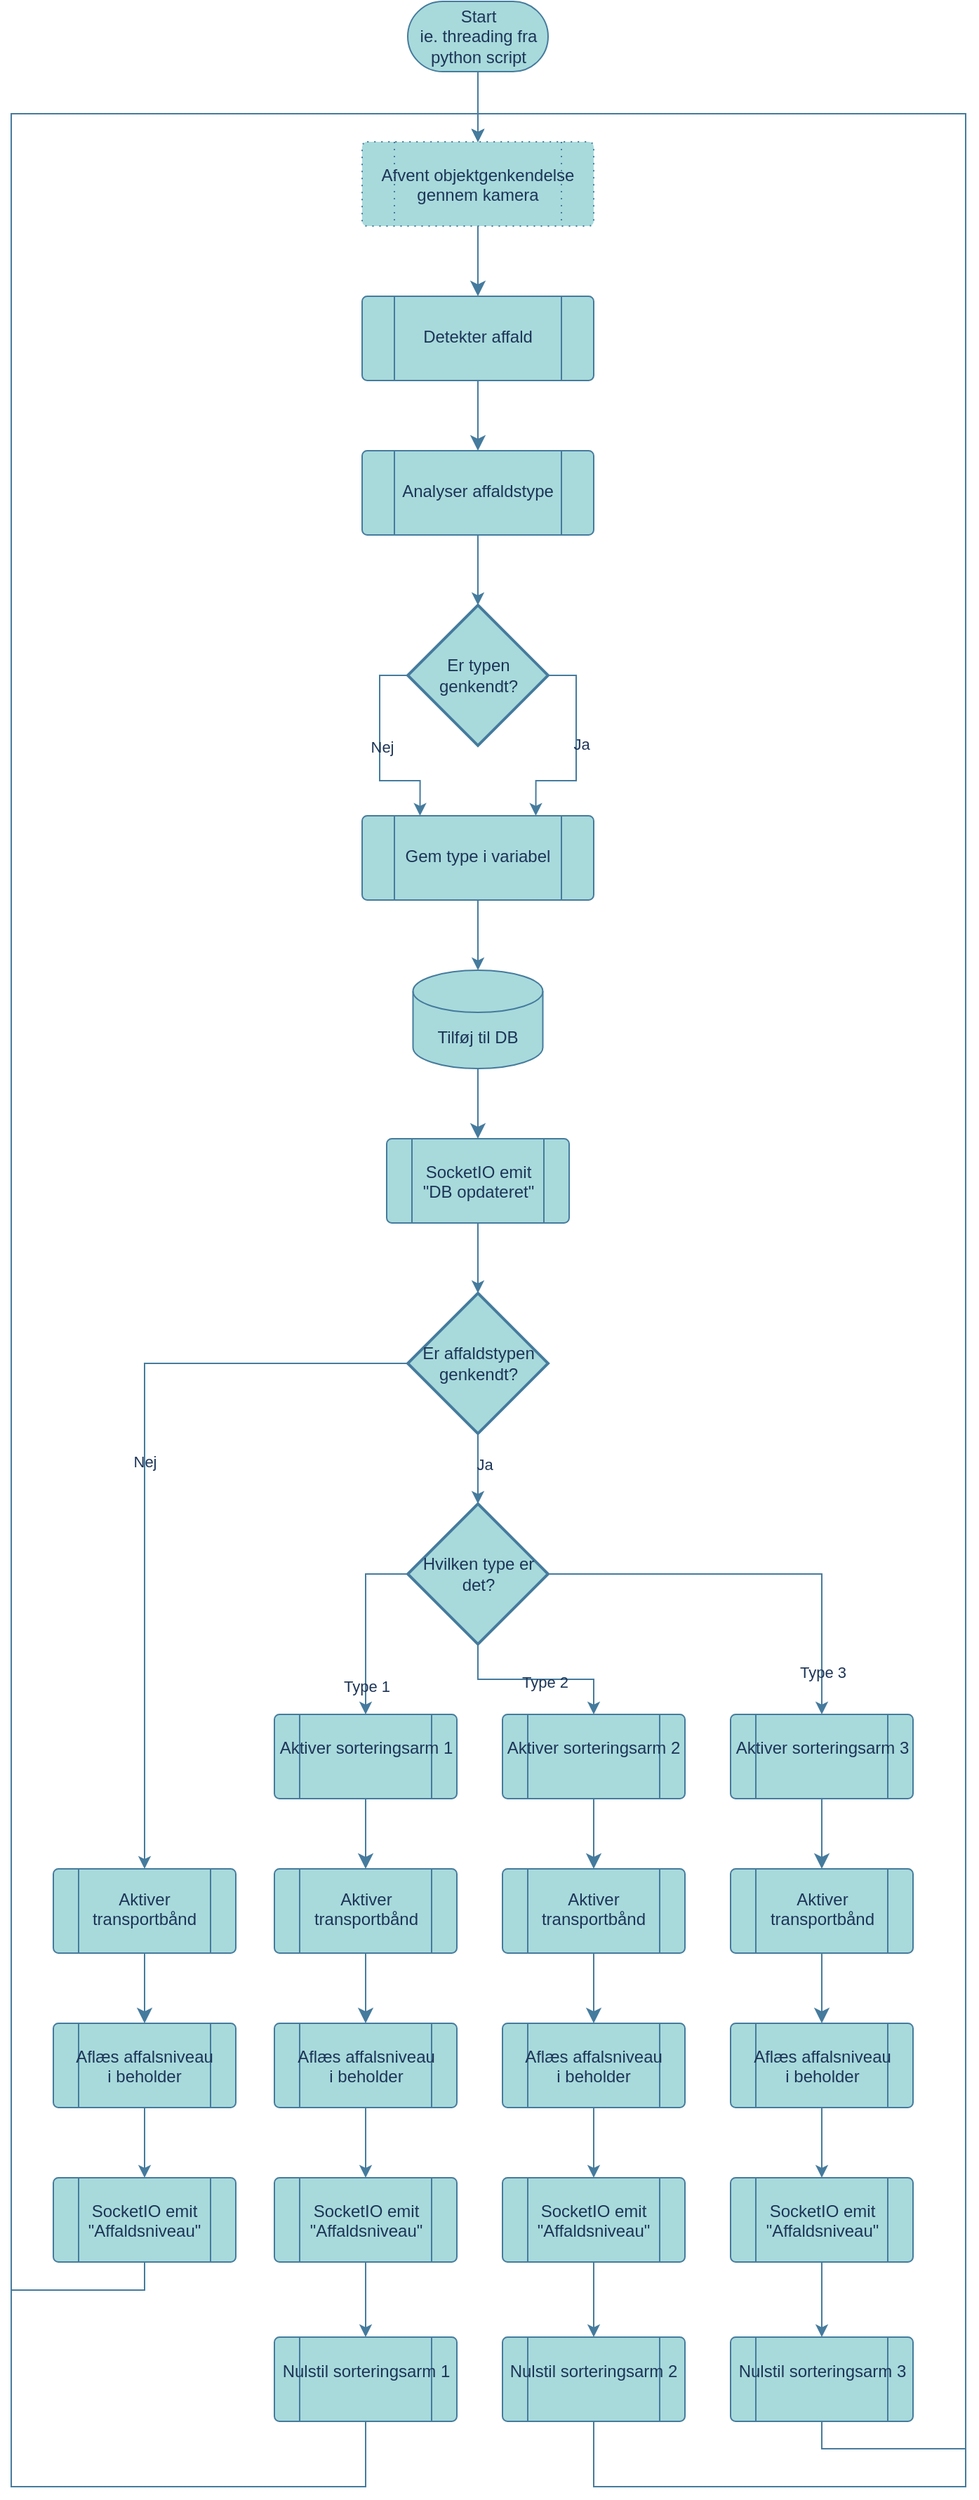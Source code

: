 <mxfile version="27.0.1">
  <diagram id="C5RBs43oDa-KdzZeNtuy" name="Page-1">
    <mxGraphModel dx="1828" dy="915" grid="1" gridSize="10" guides="1" tooltips="1" connect="1" arrows="1" fold="1" page="1" pageScale="1" pageWidth="827" pageHeight="1169" math="0" shadow="0">
      <root>
        <mxCell id="WIyWlLk6GJQsqaUBKTNV-0" />
        <mxCell id="WIyWlLk6GJQsqaUBKTNV-1" parent="WIyWlLk6GJQsqaUBKTNV-0" />
        <mxCell id="pL7CIJNP_Q8i5DddQ-Op-0" value="" style="edgeStyle=orthogonalEdgeStyle;rounded=0;orthogonalLoop=1;jettySize=auto;html=1;labelBackgroundColor=none;strokeColor=#457B9D;fontColor=default;" parent="WIyWlLk6GJQsqaUBKTNV-1" source="QhAMZW8vx8BIPs0i-Lc7-0" target="gzx1Br3Ao_lehXTcNj6R-1" edge="1">
          <mxGeometry relative="1" as="geometry" />
        </mxCell>
        <mxCell id="QhAMZW8vx8BIPs0i-Lc7-0" value="Start&lt;div&gt;ie. threading fra python script&lt;/div&gt;" style="html=1;dashed=0;whiteSpace=wrap;shape=mxgraph.dfd.start;rounded=0;labelBackgroundColor=none;fillColor=#A8DADC;strokeColor=#457B9D;fontColor=#1D3557;" parent="WIyWlLk6GJQsqaUBKTNV-1" vertex="1">
          <mxGeometry x="372.5" y="30" width="100" height="50" as="geometry" />
        </mxCell>
        <mxCell id="I90foCp7rMowlihPEcc8-8" value="" style="edgeStyle=none;curved=1;rounded=0;orthogonalLoop=1;jettySize=auto;html=1;fontSize=12;startSize=8;endSize=8;labelBackgroundColor=none;strokeColor=#457B9D;fontColor=default;" parent="WIyWlLk6GJQsqaUBKTNV-1" source="gzx1Br3Ao_lehXTcNj6R-1" target="I90foCp7rMowlihPEcc8-7" edge="1">
          <mxGeometry relative="1" as="geometry" />
        </mxCell>
        <mxCell id="gzx1Br3Ao_lehXTcNj6R-1" value="Afvent objektgenkendelse&lt;br&gt;gennem kamera" style="verticalLabelPosition=bottom;verticalAlign=top;html=1;shape=process;whiteSpace=wrap;rounded=1;size=0.14;arcSize=6;align=center;spacingTop=-50;strokeColor=#457B9D;dashed=1;dashPattern=1 4;labelBackgroundColor=none;fillColor=#A8DADC;fontColor=#1D3557;" parent="WIyWlLk6GJQsqaUBKTNV-1" vertex="1">
          <mxGeometry x="340" y="130" width="165" height="60" as="geometry" />
        </mxCell>
        <mxCell id="pL7CIJNP_Q8i5DddQ-Op-2" value="" style="edgeStyle=orthogonalEdgeStyle;rounded=0;orthogonalLoop=1;jettySize=auto;html=1;labelBackgroundColor=none;strokeColor=#457B9D;fontColor=default;" parent="WIyWlLk6GJQsqaUBKTNV-1" source="gzx1Br3Ao_lehXTcNj6R-5" target="pL7CIJNP_Q8i5DddQ-Op-1" edge="1">
          <mxGeometry relative="1" as="geometry" />
        </mxCell>
        <mxCell id="gzx1Br3Ao_lehXTcNj6R-5" value="Analyser affaldstype" style="verticalLabelPosition=bottom;verticalAlign=top;html=1;shape=process;whiteSpace=wrap;rounded=1;size=0.14;arcSize=6;align=center;spacingTop=-45;labelBackgroundColor=none;fillColor=#A8DADC;strokeColor=#457B9D;fontColor=#1D3557;" parent="WIyWlLk6GJQsqaUBKTNV-1" vertex="1">
          <mxGeometry x="340" y="350" width="165" height="60" as="geometry" />
        </mxCell>
        <mxCell id="I90foCp7rMowlihPEcc8-33" style="edgeStyle=none;curved=1;rounded=0;orthogonalLoop=1;jettySize=auto;html=1;exitX=0.5;exitY=1;exitDx=0;exitDy=0;exitPerimeter=0;strokeColor=#457B9D;fontSize=12;fontColor=default;startSize=8;endSize=8;fillColor=#A8DADC;entryX=0.5;entryY=0;entryDx=0;entryDy=0;labelBackgroundColor=none;" parent="WIyWlLk6GJQsqaUBKTNV-1" source="gzx1Br3Ao_lehXTcNj6R-9" target="QrypKWZ2PqcnBg0I3XX8-7" edge="1">
          <mxGeometry relative="1" as="geometry" />
        </mxCell>
        <mxCell id="gzx1Br3Ao_lehXTcNj6R-9" value="Tilføj til DB" style="shape=cylinder3;whiteSpace=wrap;html=1;boundedLbl=1;backgroundOutline=1;size=15;rounded=0;labelBackgroundColor=none;fillColor=#A8DADC;strokeColor=#457B9D;fontColor=#1D3557;" parent="WIyWlLk6GJQsqaUBKTNV-1" vertex="1">
          <mxGeometry x="376.25" y="720" width="92.5" height="70" as="geometry" />
        </mxCell>
        <mxCell id="I90foCp7rMowlihPEcc8-19" value="" style="edgeStyle=none;curved=1;rounded=0;orthogonalLoop=1;jettySize=auto;html=1;fontSize=12;startSize=8;endSize=8;labelBackgroundColor=none;strokeColor=#457B9D;fontColor=default;" parent="WIyWlLk6GJQsqaUBKTNV-1" source="gzx1Br3Ao_lehXTcNj6R-18" target="I90foCp7rMowlihPEcc8-18" edge="1">
          <mxGeometry relative="1" as="geometry" />
        </mxCell>
        <mxCell id="gzx1Br3Ao_lehXTcNj6R-18" value="Aktiver sorteringsarm 2" style="verticalLabelPosition=bottom;verticalAlign=top;html=1;shape=process;whiteSpace=wrap;rounded=1;size=0.14;arcSize=6;align=center;spacingTop=-50;labelBackgroundColor=none;fillColor=#A8DADC;strokeColor=#457B9D;fontColor=#1D3557;" parent="WIyWlLk6GJQsqaUBKTNV-1" vertex="1">
          <mxGeometry x="440" y="1250" width="130" height="60" as="geometry" />
        </mxCell>
        <mxCell id="I90foCp7rMowlihPEcc8-10" style="edgeStyle=none;curved=1;rounded=0;orthogonalLoop=1;jettySize=auto;html=1;exitX=0.5;exitY=1;exitDx=0;exitDy=0;entryX=0.5;entryY=0;entryDx=0;entryDy=0;fontSize=12;startSize=8;endSize=8;labelBackgroundColor=none;strokeColor=#457B9D;fontColor=default;" parent="WIyWlLk6GJQsqaUBKTNV-1" source="I90foCp7rMowlihPEcc8-7" target="gzx1Br3Ao_lehXTcNj6R-5" edge="1">
          <mxGeometry relative="1" as="geometry" />
        </mxCell>
        <mxCell id="I90foCp7rMowlihPEcc8-7" value="Detekter affald" style="verticalLabelPosition=bottom;verticalAlign=top;html=1;shape=process;whiteSpace=wrap;rounded=1;size=0.14;arcSize=6;align=center;spacingTop=-45;labelBackgroundColor=none;fillColor=#A8DADC;strokeColor=#457B9D;fontColor=#1D3557;" parent="WIyWlLk6GJQsqaUBKTNV-1" vertex="1">
          <mxGeometry x="340" y="240" width="165" height="60" as="geometry" />
        </mxCell>
        <mxCell id="I90foCp7rMowlihPEcc8-26" value="" style="edgeStyle=none;curved=1;rounded=0;orthogonalLoop=1;jettySize=auto;html=1;fontSize=12;startSize=8;endSize=8;labelBackgroundColor=none;strokeColor=#457B9D;fontColor=default;" parent="WIyWlLk6GJQsqaUBKTNV-1" source="I90foCp7rMowlihPEcc8-18" target="I90foCp7rMowlihPEcc8-24" edge="1">
          <mxGeometry relative="1" as="geometry" />
        </mxCell>
        <mxCell id="I90foCp7rMowlihPEcc8-18" value="Aktiver &lt;br&gt;transportbånd" style="verticalLabelPosition=bottom;verticalAlign=top;html=1;shape=process;whiteSpace=wrap;rounded=1;size=0.14;arcSize=6;align=center;spacingTop=-52;labelBackgroundColor=none;fillColor=#A8DADC;strokeColor=#457B9D;fontColor=#1D3557;" parent="WIyWlLk6GJQsqaUBKTNV-1" vertex="1">
          <mxGeometry x="440" y="1360" width="130" height="60" as="geometry" />
        </mxCell>
        <mxCell id="QrypKWZ2PqcnBg0I3XX8-10" value="" style="edgeStyle=orthogonalEdgeStyle;rounded=0;orthogonalLoop=1;jettySize=auto;html=1;labelBackgroundColor=none;strokeColor=#457B9D;fontColor=default;" parent="WIyWlLk6GJQsqaUBKTNV-1" source="I90foCp7rMowlihPEcc8-24" target="QrypKWZ2PqcnBg0I3XX8-9" edge="1">
          <mxGeometry relative="1" as="geometry" />
        </mxCell>
        <mxCell id="I90foCp7rMowlihPEcc8-24" value="Aflæs affalsniveau&lt;br&gt;i beholder" style="verticalLabelPosition=bottom;verticalAlign=top;html=1;shape=process;whiteSpace=wrap;rounded=1;size=0.14;arcSize=6;align=center;spacingTop=-50;labelBackgroundColor=none;fillColor=#A8DADC;strokeColor=#457B9D;fontColor=#1D3557;" parent="WIyWlLk6GJQsqaUBKTNV-1" vertex="1">
          <mxGeometry x="440" y="1470" width="130" height="60" as="geometry" />
        </mxCell>
        <mxCell id="LZ2Dw7NeEQNHBlK7-rff-3" style="edgeStyle=orthogonalEdgeStyle;rounded=0;orthogonalLoop=1;jettySize=auto;html=1;exitX=1;exitY=0.5;exitDx=0;exitDy=0;exitPerimeter=0;entryX=0.75;entryY=0;entryDx=0;entryDy=0;labelBackgroundColor=none;strokeColor=#457B9D;fontColor=default;" edge="1" parent="WIyWlLk6GJQsqaUBKTNV-1" source="pL7CIJNP_Q8i5DddQ-Op-1" target="QrypKWZ2PqcnBg0I3XX8-1">
          <mxGeometry relative="1" as="geometry" />
        </mxCell>
        <mxCell id="LZ2Dw7NeEQNHBlK7-rff-4" value="Ja" style="edgeLabel;html=1;align=center;verticalAlign=middle;resizable=0;points=[];labelBackgroundColor=none;fontColor=#1D3557;" vertex="1" connectable="0" parent="LZ2Dw7NeEQNHBlK7-rff-3">
          <mxGeometry x="-0.072" y="3" relative="1" as="geometry">
            <mxPoint as="offset" />
          </mxGeometry>
        </mxCell>
        <mxCell id="LZ2Dw7NeEQNHBlK7-rff-5" style="edgeStyle=orthogonalEdgeStyle;rounded=0;orthogonalLoop=1;jettySize=auto;html=1;exitX=0;exitY=0.5;exitDx=0;exitDy=0;exitPerimeter=0;entryX=0.25;entryY=0;entryDx=0;entryDy=0;labelBackgroundColor=none;strokeColor=#457B9D;fontColor=default;" edge="1" parent="WIyWlLk6GJQsqaUBKTNV-1" source="pL7CIJNP_Q8i5DddQ-Op-1" target="QrypKWZ2PqcnBg0I3XX8-1">
          <mxGeometry relative="1" as="geometry" />
        </mxCell>
        <mxCell id="LZ2Dw7NeEQNHBlK7-rff-6" value="Nej" style="edgeLabel;html=1;align=center;verticalAlign=middle;resizable=0;points=[];labelBackgroundColor=none;fontColor=#1D3557;" vertex="1" connectable="0" parent="LZ2Dw7NeEQNHBlK7-rff-5">
          <mxGeometry x="-0.046" y="1" relative="1" as="geometry">
            <mxPoint as="offset" />
          </mxGeometry>
        </mxCell>
        <mxCell id="pL7CIJNP_Q8i5DddQ-Op-1" value="Er typen genkendt?" style="strokeWidth=2;html=1;shape=mxgraph.flowchart.decision;whiteSpace=wrap;labelBackgroundColor=none;fillColor=#A8DADC;strokeColor=#457B9D;fontColor=#1D3557;" parent="WIyWlLk6GJQsqaUBKTNV-1" vertex="1">
          <mxGeometry x="372.5" y="460" width="100" height="100" as="geometry" />
        </mxCell>
        <mxCell id="LZ2Dw7NeEQNHBlK7-rff-78" value="" style="edgeStyle=orthogonalEdgeStyle;rounded=0;orthogonalLoop=1;jettySize=auto;html=1;labelBackgroundColor=none;strokeColor=#457B9D;fontColor=default;" edge="1" parent="WIyWlLk6GJQsqaUBKTNV-1" source="pL7CIJNP_Q8i5DddQ-Op-6" target="LZ2Dw7NeEQNHBlK7-rff-74">
          <mxGeometry relative="1" as="geometry" />
        </mxCell>
        <mxCell id="LZ2Dw7NeEQNHBlK7-rff-79" value="Ja" style="edgeLabel;html=1;align=center;verticalAlign=middle;resizable=0;points=[];labelBackgroundColor=none;fontColor=#1D3557;" vertex="1" connectable="0" parent="LZ2Dw7NeEQNHBlK7-rff-78">
          <mxGeometry x="-0.12" y="4" relative="1" as="geometry">
            <mxPoint as="offset" />
          </mxGeometry>
        </mxCell>
        <mxCell id="LZ2Dw7NeEQNHBlK7-rff-80" style="edgeStyle=orthogonalEdgeStyle;rounded=0;orthogonalLoop=1;jettySize=auto;html=1;exitX=0;exitY=0.5;exitDx=0;exitDy=0;exitPerimeter=0;entryX=0.5;entryY=0;entryDx=0;entryDy=0;labelBackgroundColor=none;strokeColor=#457B9D;fontColor=default;" edge="1" parent="WIyWlLk6GJQsqaUBKTNV-1" source="pL7CIJNP_Q8i5DddQ-Op-6" target="LZ2Dw7NeEQNHBlK7-rff-63">
          <mxGeometry relative="1" as="geometry">
            <mxPoint x="185" y="1250" as="targetPoint" />
          </mxGeometry>
        </mxCell>
        <mxCell id="LZ2Dw7NeEQNHBlK7-rff-93" value="Nej" style="edgeLabel;html=1;align=center;verticalAlign=middle;resizable=0;points=[];labelBackgroundColor=none;fontColor=#1D3557;" vertex="1" connectable="0" parent="LZ2Dw7NeEQNHBlK7-rff-80">
          <mxGeometry x="0.441" relative="1" as="geometry">
            <mxPoint y="-137" as="offset" />
          </mxGeometry>
        </mxCell>
        <mxCell id="pL7CIJNP_Q8i5DddQ-Op-6" value="Er affaldstypen genkendt?" style="strokeWidth=2;html=1;shape=mxgraph.flowchart.decision;whiteSpace=wrap;labelBackgroundColor=none;fillColor=#A8DADC;strokeColor=#457B9D;fontColor=#1D3557;" parent="WIyWlLk6GJQsqaUBKTNV-1" vertex="1">
          <mxGeometry x="372.5" y="950" width="100" height="100" as="geometry" />
        </mxCell>
        <mxCell id="QrypKWZ2PqcnBg0I3XX8-6" value="" style="edgeStyle=orthogonalEdgeStyle;rounded=0;orthogonalLoop=1;jettySize=auto;html=1;labelBackgroundColor=none;strokeColor=#457B9D;fontColor=default;" parent="WIyWlLk6GJQsqaUBKTNV-1" source="QrypKWZ2PqcnBg0I3XX8-1" target="gzx1Br3Ao_lehXTcNj6R-9" edge="1">
          <mxGeometry relative="1" as="geometry" />
        </mxCell>
        <mxCell id="QrypKWZ2PqcnBg0I3XX8-1" value="Gem type i variabel" style="verticalLabelPosition=bottom;verticalAlign=top;html=1;shape=process;whiteSpace=wrap;rounded=1;size=0.14;arcSize=6;align=center;spacingTop=-45;labelBackgroundColor=none;fillColor=#A8DADC;strokeColor=#457B9D;fontColor=#1D3557;" parent="WIyWlLk6GJQsqaUBKTNV-1" vertex="1">
          <mxGeometry x="340" y="610" width="165" height="60" as="geometry" />
        </mxCell>
        <mxCell id="QrypKWZ2PqcnBg0I3XX8-7" value="SocketIO emit&lt;div&gt;&quot;DB opdateret&quot;&lt;/div&gt;" style="verticalLabelPosition=bottom;verticalAlign=top;html=1;shape=process;whiteSpace=wrap;rounded=1;size=0.14;arcSize=6;align=center;spacingTop=-50;labelBackgroundColor=none;fillColor=#A8DADC;strokeColor=#457B9D;fontColor=#1D3557;" parent="WIyWlLk6GJQsqaUBKTNV-1" vertex="1">
          <mxGeometry x="357.5" y="840" width="130" height="60" as="geometry" />
        </mxCell>
        <mxCell id="LZ2Dw7NeEQNHBlK7-rff-85" value="" style="edgeStyle=orthogonalEdgeStyle;rounded=0;orthogonalLoop=1;jettySize=auto;html=1;labelBackgroundColor=none;strokeColor=#457B9D;fontColor=default;" edge="1" parent="WIyWlLk6GJQsqaUBKTNV-1" source="QrypKWZ2PqcnBg0I3XX8-9" target="LZ2Dw7NeEQNHBlK7-rff-82">
          <mxGeometry relative="1" as="geometry" />
        </mxCell>
        <mxCell id="QrypKWZ2PqcnBg0I3XX8-9" value="SocketIO emit&lt;div&gt;&quot;Affaldsniveau&quot;&lt;/div&gt;" style="verticalLabelPosition=bottom;verticalAlign=top;html=1;shape=process;whiteSpace=wrap;rounded=1;size=0.14;arcSize=6;align=center;spacingTop=-50;labelBackgroundColor=none;fillColor=#A8DADC;strokeColor=#457B9D;fontColor=#1D3557;" parent="WIyWlLk6GJQsqaUBKTNV-1" vertex="1">
          <mxGeometry x="440" y="1580" width="130" height="60" as="geometry" />
        </mxCell>
        <mxCell id="LZ2Dw7NeEQNHBlK7-rff-10" style="edgeStyle=orthogonalEdgeStyle;rounded=0;orthogonalLoop=1;jettySize=auto;html=1;exitX=0.5;exitY=1;exitDx=0;exitDy=0;entryX=0.5;entryY=0;entryDx=0;entryDy=0;entryPerimeter=0;labelBackgroundColor=none;strokeColor=#457B9D;fontColor=default;" edge="1" parent="WIyWlLk6GJQsqaUBKTNV-1" source="QrypKWZ2PqcnBg0I3XX8-7" target="pL7CIJNP_Q8i5DddQ-Op-6">
          <mxGeometry relative="1" as="geometry" />
        </mxCell>
        <mxCell id="LZ2Dw7NeEQNHBlK7-rff-39" value="" style="edgeStyle=none;curved=1;rounded=0;orthogonalLoop=1;jettySize=auto;html=1;fontSize=12;startSize=8;endSize=8;labelBackgroundColor=none;strokeColor=#457B9D;fontColor=default;" edge="1" parent="WIyWlLk6GJQsqaUBKTNV-1" source="LZ2Dw7NeEQNHBlK7-rff-40" target="LZ2Dw7NeEQNHBlK7-rff-42">
          <mxGeometry relative="1" as="geometry" />
        </mxCell>
        <mxCell id="LZ2Dw7NeEQNHBlK7-rff-40" value="Aktiver sorteringsarm 3" style="verticalLabelPosition=bottom;verticalAlign=top;html=1;shape=process;whiteSpace=wrap;rounded=1;size=0.14;arcSize=6;align=center;spacingTop=-50;labelBackgroundColor=none;fillColor=#A8DADC;strokeColor=#457B9D;fontColor=#1D3557;" vertex="1" parent="WIyWlLk6GJQsqaUBKTNV-1">
          <mxGeometry x="602.5" y="1250" width="130" height="60" as="geometry" />
        </mxCell>
        <mxCell id="LZ2Dw7NeEQNHBlK7-rff-41" value="" style="edgeStyle=none;curved=1;rounded=0;orthogonalLoop=1;jettySize=auto;html=1;fontSize=12;startSize=8;endSize=8;labelBackgroundColor=none;strokeColor=#457B9D;fontColor=default;" edge="1" parent="WIyWlLk6GJQsqaUBKTNV-1" source="LZ2Dw7NeEQNHBlK7-rff-42" target="LZ2Dw7NeEQNHBlK7-rff-44">
          <mxGeometry relative="1" as="geometry" />
        </mxCell>
        <mxCell id="LZ2Dw7NeEQNHBlK7-rff-42" value="Aktiver &lt;br&gt;transportbånd" style="verticalLabelPosition=bottom;verticalAlign=top;html=1;shape=process;whiteSpace=wrap;rounded=1;size=0.14;arcSize=6;align=center;spacingTop=-52;labelBackgroundColor=none;fillColor=#A8DADC;strokeColor=#457B9D;fontColor=#1D3557;" vertex="1" parent="WIyWlLk6GJQsqaUBKTNV-1">
          <mxGeometry x="602.5" y="1360" width="130" height="60" as="geometry" />
        </mxCell>
        <mxCell id="LZ2Dw7NeEQNHBlK7-rff-43" value="" style="edgeStyle=orthogonalEdgeStyle;rounded=0;orthogonalLoop=1;jettySize=auto;html=1;labelBackgroundColor=none;strokeColor=#457B9D;fontColor=default;" edge="1" parent="WIyWlLk6GJQsqaUBKTNV-1" source="LZ2Dw7NeEQNHBlK7-rff-44" target="LZ2Dw7NeEQNHBlK7-rff-45">
          <mxGeometry relative="1" as="geometry" />
        </mxCell>
        <mxCell id="LZ2Dw7NeEQNHBlK7-rff-44" value="Aflæs affalsniveau&lt;br&gt;i beholder" style="verticalLabelPosition=bottom;verticalAlign=top;html=1;shape=process;whiteSpace=wrap;rounded=1;size=0.14;arcSize=6;align=center;spacingTop=-50;labelBackgroundColor=none;fillColor=#A8DADC;strokeColor=#457B9D;fontColor=#1D3557;" vertex="1" parent="WIyWlLk6GJQsqaUBKTNV-1">
          <mxGeometry x="602.5" y="1470" width="130" height="60" as="geometry" />
        </mxCell>
        <mxCell id="LZ2Dw7NeEQNHBlK7-rff-84" value="" style="edgeStyle=orthogonalEdgeStyle;rounded=0;orthogonalLoop=1;jettySize=auto;html=1;labelBackgroundColor=none;strokeColor=#457B9D;fontColor=default;" edge="1" parent="WIyWlLk6GJQsqaUBKTNV-1" source="LZ2Dw7NeEQNHBlK7-rff-45" target="LZ2Dw7NeEQNHBlK7-rff-83">
          <mxGeometry relative="1" as="geometry" />
        </mxCell>
        <mxCell id="LZ2Dw7NeEQNHBlK7-rff-45" value="SocketIO emit&lt;div&gt;&quot;Affaldsniveau&quot;&lt;/div&gt;" style="verticalLabelPosition=bottom;verticalAlign=top;html=1;shape=process;whiteSpace=wrap;rounded=1;size=0.14;arcSize=6;align=center;spacingTop=-50;labelBackgroundColor=none;fillColor=#A8DADC;strokeColor=#457B9D;fontColor=#1D3557;" vertex="1" parent="WIyWlLk6GJQsqaUBKTNV-1">
          <mxGeometry x="602.5" y="1580" width="130" height="60" as="geometry" />
        </mxCell>
        <mxCell id="LZ2Dw7NeEQNHBlK7-rff-53" value="" style="edgeStyle=none;curved=1;rounded=0;orthogonalLoop=1;jettySize=auto;html=1;fontSize=12;startSize=8;endSize=8;labelBackgroundColor=none;strokeColor=#457B9D;fontColor=default;" edge="1" parent="WIyWlLk6GJQsqaUBKTNV-1" source="LZ2Dw7NeEQNHBlK7-rff-54" target="LZ2Dw7NeEQNHBlK7-rff-56">
          <mxGeometry relative="1" as="geometry" />
        </mxCell>
        <mxCell id="LZ2Dw7NeEQNHBlK7-rff-54" value="Aktiver sorteringsarm 1" style="verticalLabelPosition=bottom;verticalAlign=top;html=1;shape=process;whiteSpace=wrap;rounded=1;size=0.14;arcSize=6;align=center;spacingTop=-50;labelBackgroundColor=none;fillColor=#A8DADC;strokeColor=#457B9D;fontColor=#1D3557;" vertex="1" parent="WIyWlLk6GJQsqaUBKTNV-1">
          <mxGeometry x="277.5" y="1250" width="130" height="60" as="geometry" />
        </mxCell>
        <mxCell id="LZ2Dw7NeEQNHBlK7-rff-55" value="" style="edgeStyle=none;curved=1;rounded=0;orthogonalLoop=1;jettySize=auto;html=1;fontSize=12;startSize=8;endSize=8;labelBackgroundColor=none;strokeColor=#457B9D;fontColor=default;" edge="1" parent="WIyWlLk6GJQsqaUBKTNV-1" source="LZ2Dw7NeEQNHBlK7-rff-56" target="LZ2Dw7NeEQNHBlK7-rff-58">
          <mxGeometry relative="1" as="geometry" />
        </mxCell>
        <mxCell id="LZ2Dw7NeEQNHBlK7-rff-56" value="Aktiver &lt;br&gt;transportbånd" style="verticalLabelPosition=bottom;verticalAlign=top;html=1;shape=process;whiteSpace=wrap;rounded=1;size=0.14;arcSize=6;align=center;spacingTop=-52;labelBackgroundColor=none;fillColor=#A8DADC;strokeColor=#457B9D;fontColor=#1D3557;" vertex="1" parent="WIyWlLk6GJQsqaUBKTNV-1">
          <mxGeometry x="277.5" y="1360" width="130" height="60" as="geometry" />
        </mxCell>
        <mxCell id="LZ2Dw7NeEQNHBlK7-rff-57" value="" style="edgeStyle=orthogonalEdgeStyle;rounded=0;orthogonalLoop=1;jettySize=auto;html=1;labelBackgroundColor=none;strokeColor=#457B9D;fontColor=default;" edge="1" parent="WIyWlLk6GJQsqaUBKTNV-1" source="LZ2Dw7NeEQNHBlK7-rff-58" target="LZ2Dw7NeEQNHBlK7-rff-59">
          <mxGeometry relative="1" as="geometry" />
        </mxCell>
        <mxCell id="LZ2Dw7NeEQNHBlK7-rff-58" value="Aflæs affalsniveau&lt;br&gt;i beholder" style="verticalLabelPosition=bottom;verticalAlign=top;html=1;shape=process;whiteSpace=wrap;rounded=1;size=0.14;arcSize=6;align=center;spacingTop=-50;labelBackgroundColor=none;fillColor=#A8DADC;strokeColor=#457B9D;fontColor=#1D3557;" vertex="1" parent="WIyWlLk6GJQsqaUBKTNV-1">
          <mxGeometry x="277.5" y="1470" width="130" height="60" as="geometry" />
        </mxCell>
        <mxCell id="LZ2Dw7NeEQNHBlK7-rff-86" value="" style="edgeStyle=orthogonalEdgeStyle;rounded=0;orthogonalLoop=1;jettySize=auto;html=1;labelBackgroundColor=none;strokeColor=#457B9D;fontColor=default;" edge="1" parent="WIyWlLk6GJQsqaUBKTNV-1" source="LZ2Dw7NeEQNHBlK7-rff-59" target="LZ2Dw7NeEQNHBlK7-rff-81">
          <mxGeometry relative="1" as="geometry" />
        </mxCell>
        <mxCell id="LZ2Dw7NeEQNHBlK7-rff-59" value="SocketIO emit&lt;div&gt;&quot;Affaldsniveau&quot;&lt;/div&gt;" style="verticalLabelPosition=bottom;verticalAlign=top;html=1;shape=process;whiteSpace=wrap;rounded=1;size=0.14;arcSize=6;align=center;spacingTop=-50;labelBackgroundColor=none;fillColor=#A8DADC;strokeColor=#457B9D;fontColor=#1D3557;" vertex="1" parent="WIyWlLk6GJQsqaUBKTNV-1">
          <mxGeometry x="277.5" y="1580" width="130" height="60" as="geometry" />
        </mxCell>
        <mxCell id="LZ2Dw7NeEQNHBlK7-rff-62" value="" style="edgeStyle=none;curved=1;rounded=0;orthogonalLoop=1;jettySize=auto;html=1;fontSize=12;startSize=8;endSize=8;labelBackgroundColor=none;strokeColor=#457B9D;fontColor=default;" edge="1" parent="WIyWlLk6GJQsqaUBKTNV-1" source="LZ2Dw7NeEQNHBlK7-rff-63" target="LZ2Dw7NeEQNHBlK7-rff-65">
          <mxGeometry relative="1" as="geometry" />
        </mxCell>
        <mxCell id="LZ2Dw7NeEQNHBlK7-rff-63" value="Aktiver &lt;br&gt;transportbånd" style="verticalLabelPosition=bottom;verticalAlign=top;html=1;shape=process;whiteSpace=wrap;rounded=1;size=0.14;arcSize=6;align=center;spacingTop=-52;labelBackgroundColor=none;fillColor=#A8DADC;strokeColor=#457B9D;fontColor=#1D3557;" vertex="1" parent="WIyWlLk6GJQsqaUBKTNV-1">
          <mxGeometry x="120" y="1360" width="130" height="60" as="geometry" />
        </mxCell>
        <mxCell id="LZ2Dw7NeEQNHBlK7-rff-64" value="" style="edgeStyle=orthogonalEdgeStyle;rounded=0;orthogonalLoop=1;jettySize=auto;html=1;labelBackgroundColor=none;strokeColor=#457B9D;fontColor=default;" edge="1" parent="WIyWlLk6GJQsqaUBKTNV-1" source="LZ2Dw7NeEQNHBlK7-rff-65" target="LZ2Dw7NeEQNHBlK7-rff-66">
          <mxGeometry relative="1" as="geometry" />
        </mxCell>
        <mxCell id="LZ2Dw7NeEQNHBlK7-rff-65" value="Aflæs affalsniveau&lt;br&gt;i beholder" style="verticalLabelPosition=bottom;verticalAlign=top;html=1;shape=process;whiteSpace=wrap;rounded=1;size=0.14;arcSize=6;align=center;spacingTop=-50;labelBackgroundColor=none;fillColor=#A8DADC;strokeColor=#457B9D;fontColor=#1D3557;" vertex="1" parent="WIyWlLk6GJQsqaUBKTNV-1">
          <mxGeometry x="120" y="1470" width="130" height="60" as="geometry" />
        </mxCell>
        <mxCell id="LZ2Dw7NeEQNHBlK7-rff-97" style="edgeStyle=orthogonalEdgeStyle;rounded=0;orthogonalLoop=1;jettySize=auto;html=1;exitX=0.5;exitY=1;exitDx=0;exitDy=0;entryX=0.5;entryY=0;entryDx=0;entryDy=0;labelBackgroundColor=none;strokeColor=#457B9D;fontColor=default;" edge="1" parent="WIyWlLk6GJQsqaUBKTNV-1" source="LZ2Dw7NeEQNHBlK7-rff-66" target="gzx1Br3Ao_lehXTcNj6R-1">
          <mxGeometry relative="1" as="geometry">
            <Array as="points">
              <mxPoint x="185" y="1660" />
              <mxPoint x="90" y="1660" />
              <mxPoint x="90" y="110" />
              <mxPoint x="423" y="110" />
            </Array>
          </mxGeometry>
        </mxCell>
        <mxCell id="LZ2Dw7NeEQNHBlK7-rff-66" value="SocketIO emit&lt;div&gt;&quot;Affaldsniveau&quot;&lt;/div&gt;" style="verticalLabelPosition=bottom;verticalAlign=top;html=1;shape=process;whiteSpace=wrap;rounded=1;size=0.14;arcSize=6;align=center;spacingTop=-50;labelBackgroundColor=none;fillColor=#A8DADC;strokeColor=#457B9D;fontColor=#1D3557;" vertex="1" parent="WIyWlLk6GJQsqaUBKTNV-1">
          <mxGeometry x="120" y="1580" width="130" height="60" as="geometry" />
        </mxCell>
        <mxCell id="LZ2Dw7NeEQNHBlK7-rff-87" style="edgeStyle=orthogonalEdgeStyle;rounded=0;orthogonalLoop=1;jettySize=auto;html=1;exitX=0;exitY=0.5;exitDx=0;exitDy=0;exitPerimeter=0;entryX=0.5;entryY=0;entryDx=0;entryDy=0;labelBackgroundColor=none;strokeColor=#457B9D;fontColor=default;" edge="1" parent="WIyWlLk6GJQsqaUBKTNV-1" source="LZ2Dw7NeEQNHBlK7-rff-74" target="LZ2Dw7NeEQNHBlK7-rff-54">
          <mxGeometry relative="1" as="geometry" />
        </mxCell>
        <mxCell id="LZ2Dw7NeEQNHBlK7-rff-88" value="Type 1" style="edgeLabel;html=1;align=center;verticalAlign=middle;resizable=0;points=[];labelBackgroundColor=none;fontColor=#1D3557;" vertex="1" connectable="0" parent="LZ2Dw7NeEQNHBlK7-rff-87">
          <mxGeometry x="0.061" y="-2" relative="1" as="geometry">
            <mxPoint x="2" y="41" as="offset" />
          </mxGeometry>
        </mxCell>
        <mxCell id="LZ2Dw7NeEQNHBlK7-rff-89" style="edgeStyle=orthogonalEdgeStyle;rounded=0;orthogonalLoop=1;jettySize=auto;html=1;exitX=0.5;exitY=1;exitDx=0;exitDy=0;exitPerimeter=0;entryX=0.5;entryY=0;entryDx=0;entryDy=0;labelBackgroundColor=none;strokeColor=#457B9D;fontColor=default;" edge="1" parent="WIyWlLk6GJQsqaUBKTNV-1" source="LZ2Dw7NeEQNHBlK7-rff-74" target="gzx1Br3Ao_lehXTcNj6R-18">
          <mxGeometry relative="1" as="geometry" />
        </mxCell>
        <mxCell id="LZ2Dw7NeEQNHBlK7-rff-90" value="Type 2" style="edgeLabel;html=1;align=center;verticalAlign=middle;resizable=0;points=[];labelBackgroundColor=none;fontColor=#1D3557;" vertex="1" connectable="0" parent="LZ2Dw7NeEQNHBlK7-rff-89">
          <mxGeometry x="0.079" y="-2" relative="1" as="geometry">
            <mxPoint x="1" as="offset" />
          </mxGeometry>
        </mxCell>
        <mxCell id="LZ2Dw7NeEQNHBlK7-rff-91" style="edgeStyle=orthogonalEdgeStyle;rounded=0;orthogonalLoop=1;jettySize=auto;html=1;exitX=1;exitY=0.5;exitDx=0;exitDy=0;exitPerimeter=0;entryX=0.5;entryY=0;entryDx=0;entryDy=0;labelBackgroundColor=none;strokeColor=#457B9D;fontColor=default;" edge="1" parent="WIyWlLk6GJQsqaUBKTNV-1" source="LZ2Dw7NeEQNHBlK7-rff-74" target="LZ2Dw7NeEQNHBlK7-rff-40">
          <mxGeometry relative="1" as="geometry" />
        </mxCell>
        <mxCell id="LZ2Dw7NeEQNHBlK7-rff-92" value="Type 3" style="edgeLabel;html=1;align=center;verticalAlign=middle;resizable=0;points=[];labelBackgroundColor=none;fontColor=#1D3557;" vertex="1" connectable="0" parent="LZ2Dw7NeEQNHBlK7-rff-91">
          <mxGeometry x="0.715" y="1" relative="1" as="geometry">
            <mxPoint x="-1" y="12" as="offset" />
          </mxGeometry>
        </mxCell>
        <mxCell id="LZ2Dw7NeEQNHBlK7-rff-74" value="Hvilken type er det?" style="strokeWidth=2;html=1;shape=mxgraph.flowchart.decision;whiteSpace=wrap;labelBackgroundColor=none;fillColor=#A8DADC;strokeColor=#457B9D;fontColor=#1D3557;" vertex="1" parent="WIyWlLk6GJQsqaUBKTNV-1">
          <mxGeometry x="372.5" y="1100" width="100" height="100" as="geometry" />
        </mxCell>
        <mxCell id="LZ2Dw7NeEQNHBlK7-rff-96" style="edgeStyle=orthogonalEdgeStyle;rounded=0;orthogonalLoop=1;jettySize=auto;html=1;exitX=0.5;exitY=1;exitDx=0;exitDy=0;entryX=0.5;entryY=0;entryDx=0;entryDy=0;labelBackgroundColor=none;strokeColor=#457B9D;fontColor=default;" edge="1" parent="WIyWlLk6GJQsqaUBKTNV-1" source="LZ2Dw7NeEQNHBlK7-rff-81" target="gzx1Br3Ao_lehXTcNj6R-1">
          <mxGeometry relative="1" as="geometry">
            <Array as="points">
              <mxPoint x="343" y="1800" />
              <mxPoint x="90" y="1800" />
              <mxPoint x="90" y="110" />
              <mxPoint x="423" y="110" />
            </Array>
          </mxGeometry>
        </mxCell>
        <mxCell id="LZ2Dw7NeEQNHBlK7-rff-81" value="Nulstil sorteringsarm 1" style="verticalLabelPosition=bottom;verticalAlign=top;html=1;shape=process;whiteSpace=wrap;rounded=1;size=0.14;arcSize=6;align=center;spacingTop=-50;labelBackgroundColor=none;fillColor=#A8DADC;strokeColor=#457B9D;fontColor=#1D3557;" vertex="1" parent="WIyWlLk6GJQsqaUBKTNV-1">
          <mxGeometry x="277.5" y="1693.5" width="130" height="60" as="geometry" />
        </mxCell>
        <mxCell id="LZ2Dw7NeEQNHBlK7-rff-95" style="edgeStyle=orthogonalEdgeStyle;rounded=0;orthogonalLoop=1;jettySize=auto;html=1;exitX=0.5;exitY=1;exitDx=0;exitDy=0;entryX=0.5;entryY=0;entryDx=0;entryDy=0;labelBackgroundColor=none;strokeColor=#457B9D;fontColor=default;" edge="1" parent="WIyWlLk6GJQsqaUBKTNV-1" source="LZ2Dw7NeEQNHBlK7-rff-82" target="gzx1Br3Ao_lehXTcNj6R-1">
          <mxGeometry relative="1" as="geometry">
            <Array as="points">
              <mxPoint x="505" y="1800" />
              <mxPoint x="770" y="1800" />
              <mxPoint x="770" y="110" />
              <mxPoint x="423" y="110" />
            </Array>
          </mxGeometry>
        </mxCell>
        <mxCell id="LZ2Dw7NeEQNHBlK7-rff-82" value="Nulstil sorteringsarm 2" style="verticalLabelPosition=bottom;verticalAlign=top;html=1;shape=process;whiteSpace=wrap;rounded=1;size=0.14;arcSize=6;align=center;spacingTop=-50;labelBackgroundColor=none;fillColor=#A8DADC;strokeColor=#457B9D;fontColor=#1D3557;" vertex="1" parent="WIyWlLk6GJQsqaUBKTNV-1">
          <mxGeometry x="440" y="1693.5" width="130" height="60" as="geometry" />
        </mxCell>
        <mxCell id="LZ2Dw7NeEQNHBlK7-rff-94" style="edgeStyle=orthogonalEdgeStyle;rounded=0;orthogonalLoop=1;jettySize=auto;html=1;exitX=0.5;exitY=1;exitDx=0;exitDy=0;entryX=0.5;entryY=0;entryDx=0;entryDy=0;labelBackgroundColor=none;strokeColor=#457B9D;fontColor=default;" edge="1" parent="WIyWlLk6GJQsqaUBKTNV-1" source="LZ2Dw7NeEQNHBlK7-rff-83" target="gzx1Br3Ao_lehXTcNj6R-1">
          <mxGeometry relative="1" as="geometry">
            <mxPoint x="730" y="750" as="targetPoint" />
            <Array as="points">
              <mxPoint x="668" y="1773" />
              <mxPoint x="770" y="1773" />
              <mxPoint x="770" y="110" />
              <mxPoint x="423" y="110" />
            </Array>
          </mxGeometry>
        </mxCell>
        <mxCell id="LZ2Dw7NeEQNHBlK7-rff-83" value="Nulstil sorteringsarm 3" style="verticalLabelPosition=bottom;verticalAlign=top;html=1;shape=process;whiteSpace=wrap;rounded=1;size=0.14;arcSize=6;align=center;spacingTop=-50;labelBackgroundColor=none;fillColor=#A8DADC;strokeColor=#457B9D;fontColor=#1D3557;" vertex="1" parent="WIyWlLk6GJQsqaUBKTNV-1">
          <mxGeometry x="602.5" y="1693.5" width="130" height="60" as="geometry" />
        </mxCell>
      </root>
    </mxGraphModel>
  </diagram>
</mxfile>
